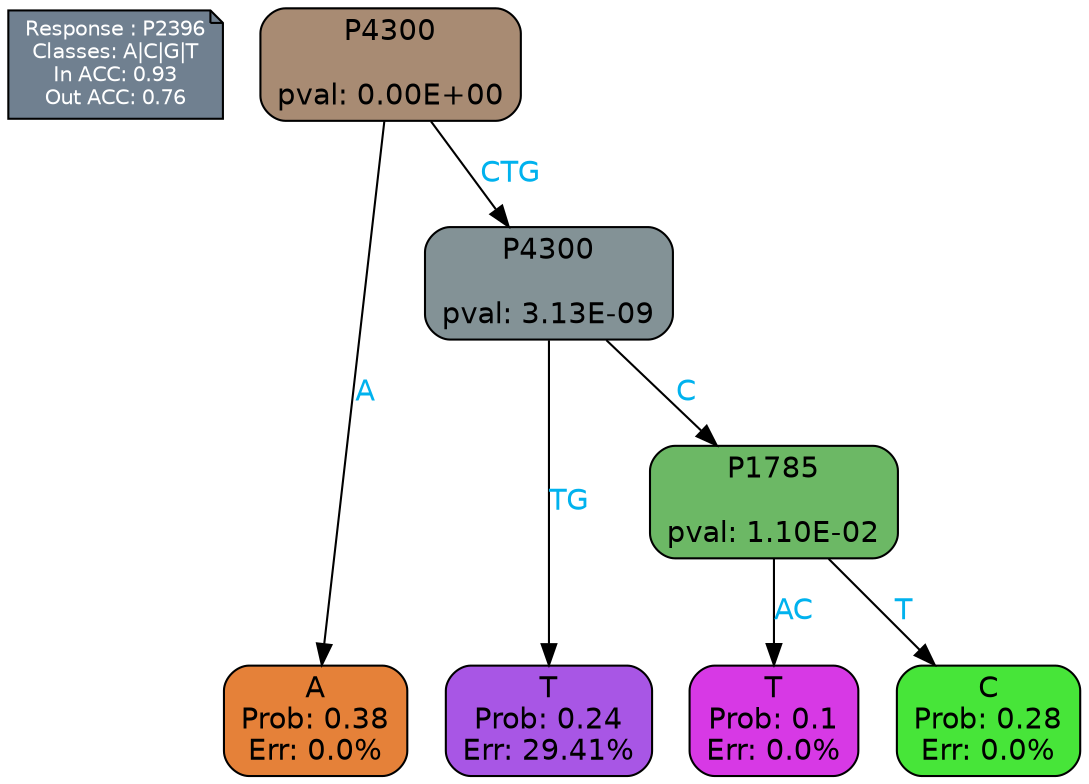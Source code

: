 digraph Tree {
node [shape=box, style="filled, rounded", color="black", fontname=helvetica] ;
graph [ranksep=equally, splines=polylines, bgcolor=transparent, dpi=600] ;
edge [fontname=helvetica] ;
LEGEND [label="Response : P2396
Classes: A|C|G|T
In ACC: 0.93
Out ACC: 0.76
",shape=note,align=left,style=filled,fillcolor="slategray",fontcolor="white",fontsize=10];1 [label="P4300

pval: 0.00E+00", fillcolor="#a88b73"] ;
2 [label="A
Prob: 0.38
Err: 0.0%", fillcolor="#e58139"] ;
3 [label="P4300

pval: 3.13E-09", fillcolor="#839296"] ;
4 [label="T
Prob: 0.24
Err: 29.41%", fillcolor="#a856e5"] ;
5 [label="P1785

pval: 1.10E-02", fillcolor="#6cb865"] ;
6 [label="T
Prob: 0.1
Err: 0.0%", fillcolor="#d739e5"] ;
7 [label="C
Prob: 0.28
Err: 0.0%", fillcolor="#47e539"] ;
1 -> 2 [label="A",fontcolor=deepskyblue2] ;
1 -> 3 [label="CTG",fontcolor=deepskyblue2] ;
3 -> 4 [label="TG",fontcolor=deepskyblue2] ;
3 -> 5 [label="C",fontcolor=deepskyblue2] ;
5 -> 6 [label="AC",fontcolor=deepskyblue2] ;
5 -> 7 [label="T",fontcolor=deepskyblue2] ;
{rank = same; 2;4;6;7;}{rank = same; LEGEND;1;}}